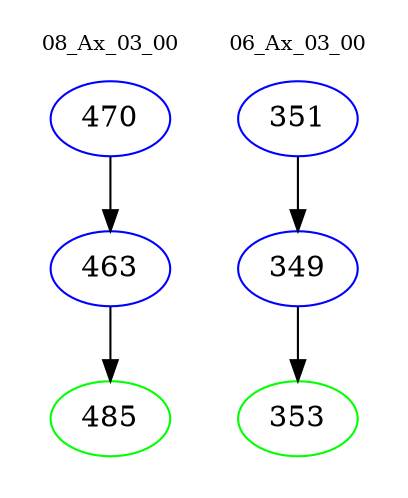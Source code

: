 digraph{
subgraph cluster_0 {
color = white
label = "08_Ax_03_00";
fontsize=10;
T0_470 [label="470", color="blue"]
T0_470 -> T0_463 [color="black"]
T0_463 [label="463", color="blue"]
T0_463 -> T0_485 [color="black"]
T0_485 [label="485", color="green"]
}
subgraph cluster_1 {
color = white
label = "06_Ax_03_00";
fontsize=10;
T1_351 [label="351", color="blue"]
T1_351 -> T1_349 [color="black"]
T1_349 [label="349", color="blue"]
T1_349 -> T1_353 [color="black"]
T1_353 [label="353", color="green"]
}
}
